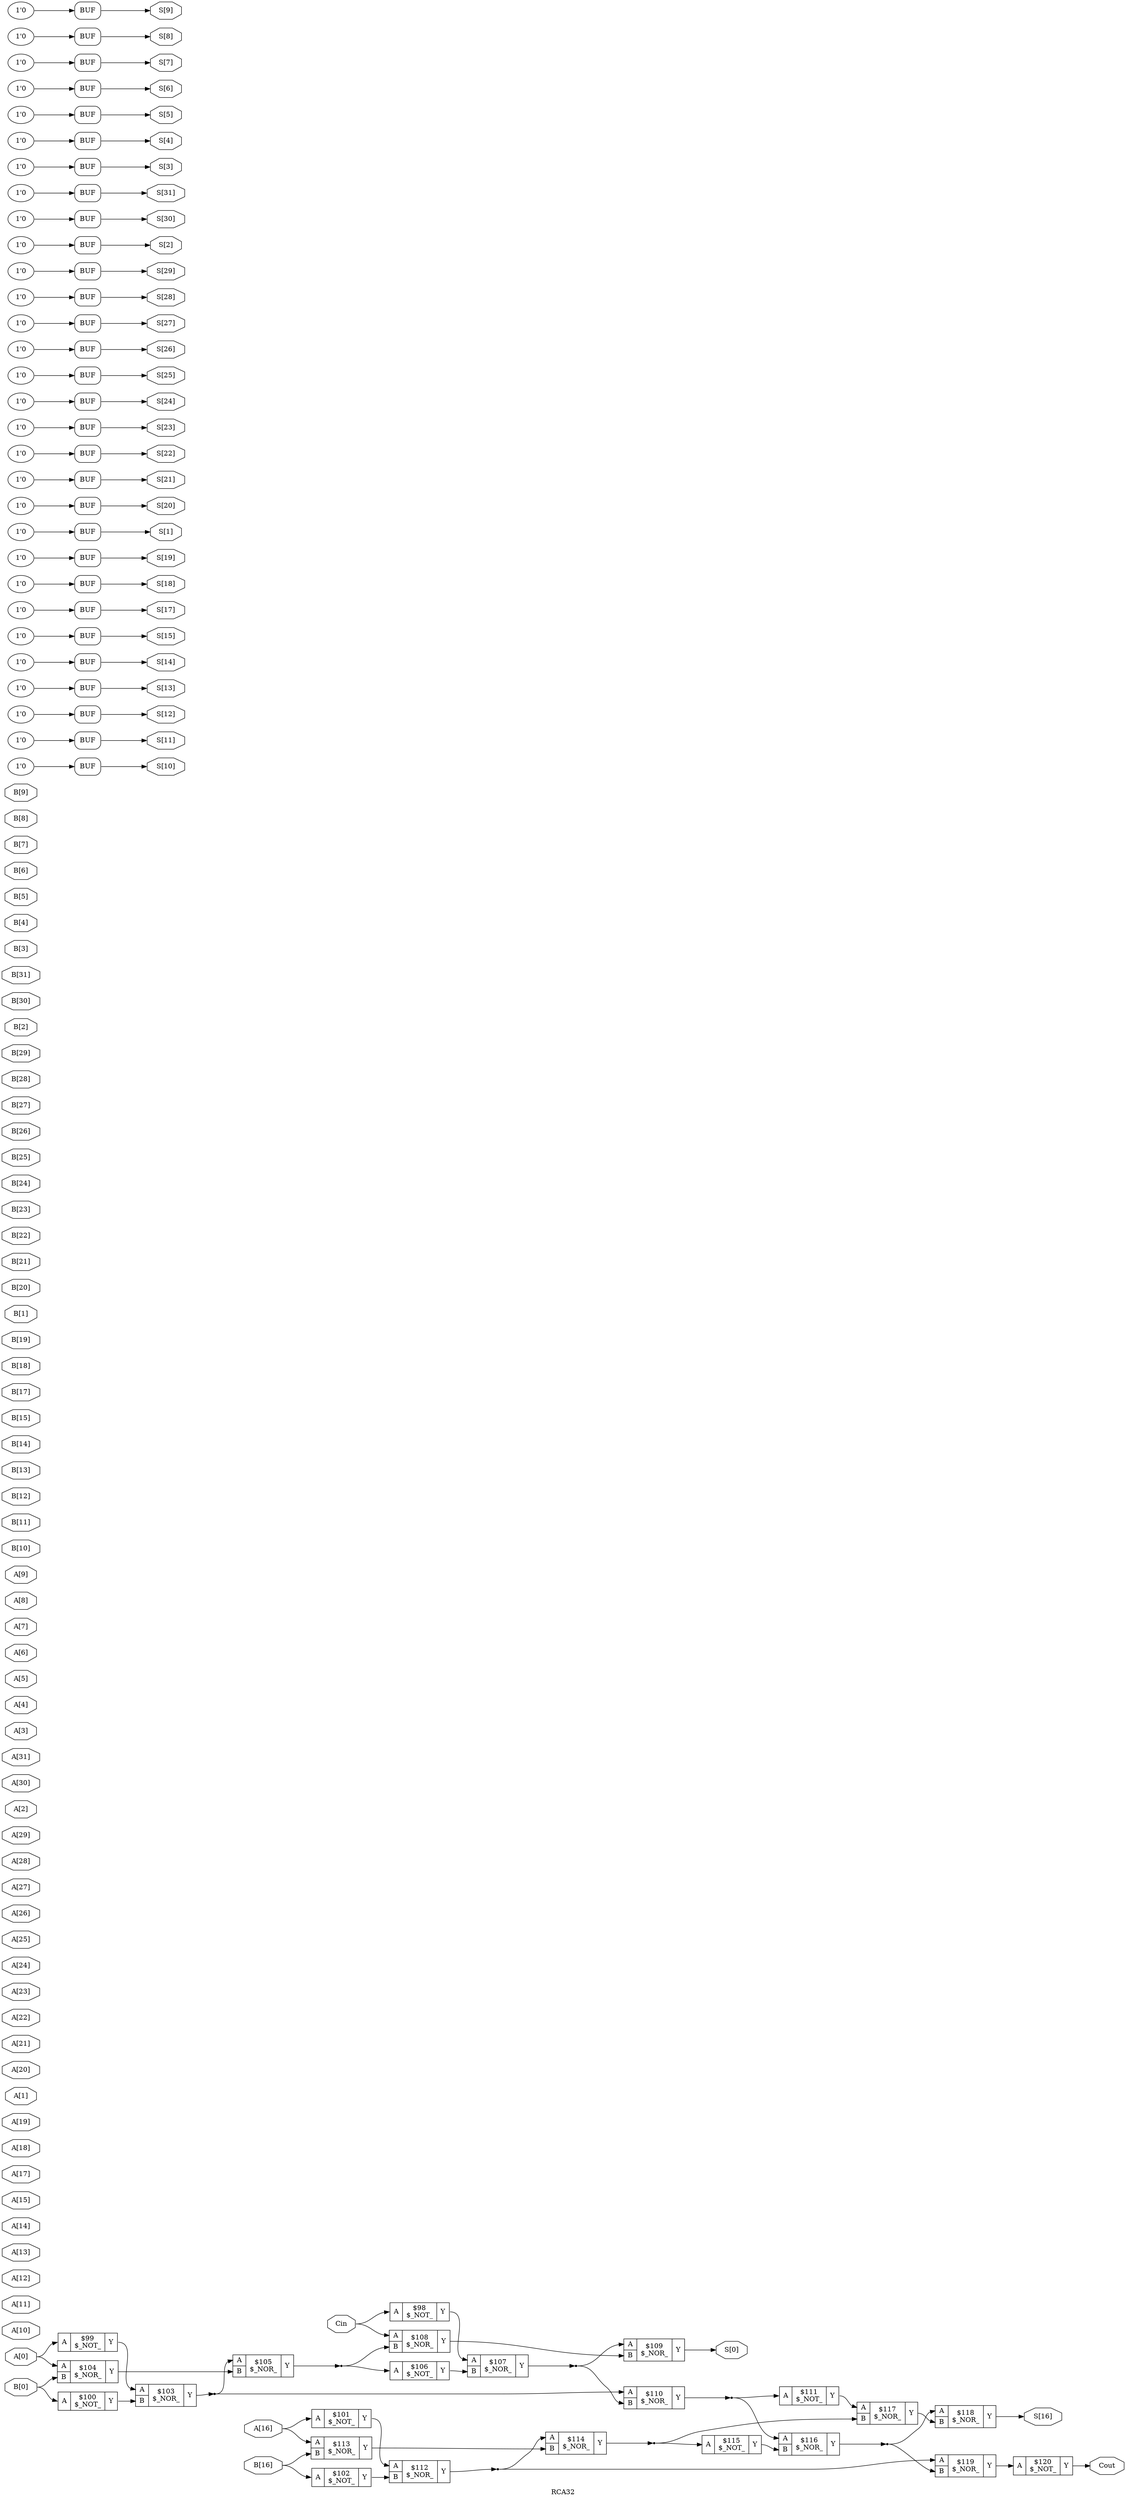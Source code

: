digraph "RCA32" {
label="RCA32";
rankdir="LR";
remincross=true;
n21 [ shape=octagon, label="A[0]", color="black", fontcolor="black" ];
n22 [ shape=octagon, label="A[10]", color="black", fontcolor="black" ];
n23 [ shape=octagon, label="A[11]", color="black", fontcolor="black" ];
n24 [ shape=octagon, label="A[12]", color="black", fontcolor="black" ];
n25 [ shape=octagon, label="A[13]", color="black", fontcolor="black" ];
n26 [ shape=octagon, label="A[14]", color="black", fontcolor="black" ];
n27 [ shape=octagon, label="A[15]", color="black", fontcolor="black" ];
n28 [ shape=octagon, label="A[16]", color="black", fontcolor="black" ];
n29 [ shape=octagon, label="A[17]", color="black", fontcolor="black" ];
n30 [ shape=octagon, label="A[18]", color="black", fontcolor="black" ];
n31 [ shape=octagon, label="A[19]", color="black", fontcolor="black" ];
n32 [ shape=octagon, label="A[1]", color="black", fontcolor="black" ];
n33 [ shape=octagon, label="A[20]", color="black", fontcolor="black" ];
n34 [ shape=octagon, label="A[21]", color="black", fontcolor="black" ];
n35 [ shape=octagon, label="A[22]", color="black", fontcolor="black" ];
n36 [ shape=octagon, label="A[23]", color="black", fontcolor="black" ];
n37 [ shape=octagon, label="A[24]", color="black", fontcolor="black" ];
n38 [ shape=octagon, label="A[25]", color="black", fontcolor="black" ];
n39 [ shape=octagon, label="A[26]", color="black", fontcolor="black" ];
n40 [ shape=octagon, label="A[27]", color="black", fontcolor="black" ];
n41 [ shape=octagon, label="A[28]", color="black", fontcolor="black" ];
n42 [ shape=octagon, label="A[29]", color="black", fontcolor="black" ];
n43 [ shape=octagon, label="A[2]", color="black", fontcolor="black" ];
n44 [ shape=octagon, label="A[30]", color="black", fontcolor="black" ];
n45 [ shape=octagon, label="A[31]", color="black", fontcolor="black" ];
n46 [ shape=octagon, label="A[3]", color="black", fontcolor="black" ];
n47 [ shape=octagon, label="A[4]", color="black", fontcolor="black" ];
n48 [ shape=octagon, label="A[5]", color="black", fontcolor="black" ];
n49 [ shape=octagon, label="A[6]", color="black", fontcolor="black" ];
n50 [ shape=octagon, label="A[7]", color="black", fontcolor="black" ];
n51 [ shape=octagon, label="A[8]", color="black", fontcolor="black" ];
n52 [ shape=octagon, label="A[9]", color="black", fontcolor="black" ];
n53 [ shape=octagon, label="B[0]", color="black", fontcolor="black" ];
n54 [ shape=octagon, label="B[10]", color="black", fontcolor="black" ];
n55 [ shape=octagon, label="B[11]", color="black", fontcolor="black" ];
n56 [ shape=octagon, label="B[12]", color="black", fontcolor="black" ];
n57 [ shape=octagon, label="B[13]", color="black", fontcolor="black" ];
n58 [ shape=octagon, label="B[14]", color="black", fontcolor="black" ];
n59 [ shape=octagon, label="B[15]", color="black", fontcolor="black" ];
n60 [ shape=octagon, label="B[16]", color="black", fontcolor="black" ];
n61 [ shape=octagon, label="B[17]", color="black", fontcolor="black" ];
n62 [ shape=octagon, label="B[18]", color="black", fontcolor="black" ];
n63 [ shape=octagon, label="B[19]", color="black", fontcolor="black" ];
n64 [ shape=octagon, label="B[1]", color="black", fontcolor="black" ];
n65 [ shape=octagon, label="B[20]", color="black", fontcolor="black" ];
n66 [ shape=octagon, label="B[21]", color="black", fontcolor="black" ];
n67 [ shape=octagon, label="B[22]", color="black", fontcolor="black" ];
n68 [ shape=octagon, label="B[23]", color="black", fontcolor="black" ];
n69 [ shape=octagon, label="B[24]", color="black", fontcolor="black" ];
n70 [ shape=octagon, label="B[25]", color="black", fontcolor="black" ];
n71 [ shape=octagon, label="B[26]", color="black", fontcolor="black" ];
n72 [ shape=octagon, label="B[27]", color="black", fontcolor="black" ];
n73 [ shape=octagon, label="B[28]", color="black", fontcolor="black" ];
n74 [ shape=octagon, label="B[29]", color="black", fontcolor="black" ];
n75 [ shape=octagon, label="B[2]", color="black", fontcolor="black" ];
n76 [ shape=octagon, label="B[30]", color="black", fontcolor="black" ];
n77 [ shape=octagon, label="B[31]", color="black", fontcolor="black" ];
n78 [ shape=octagon, label="B[3]", color="black", fontcolor="black" ];
n79 [ shape=octagon, label="B[4]", color="black", fontcolor="black" ];
n80 [ shape=octagon, label="B[5]", color="black", fontcolor="black" ];
n81 [ shape=octagon, label="B[6]", color="black", fontcolor="black" ];
n82 [ shape=octagon, label="B[7]", color="black", fontcolor="black" ];
n83 [ shape=octagon, label="B[8]", color="black", fontcolor="black" ];
n84 [ shape=octagon, label="B[9]", color="black", fontcolor="black" ];
n85 [ shape=octagon, label="Cin", color="black", fontcolor="black" ];
n86 [ shape=octagon, label="Cout", color="black", fontcolor="black" ];
n87 [ shape=octagon, label="S[0]", color="black", fontcolor="black" ];
n88 [ shape=octagon, label="S[10]", color="black", fontcolor="black" ];
n89 [ shape=octagon, label="S[11]", color="black", fontcolor="black" ];
n90 [ shape=octagon, label="S[12]", color="black", fontcolor="black" ];
n91 [ shape=octagon, label="S[13]", color="black", fontcolor="black" ];
n92 [ shape=octagon, label="S[14]", color="black", fontcolor="black" ];
n93 [ shape=octagon, label="S[15]", color="black", fontcolor="black" ];
n94 [ shape=octagon, label="S[16]", color="black", fontcolor="black" ];
n95 [ shape=octagon, label="S[17]", color="black", fontcolor="black" ];
n96 [ shape=octagon, label="S[18]", color="black", fontcolor="black" ];
n97 [ shape=octagon, label="S[19]", color="black", fontcolor="black" ];
n98 [ shape=octagon, label="S[1]", color="black", fontcolor="black" ];
n99 [ shape=octagon, label="S[20]", color="black", fontcolor="black" ];
n100 [ shape=octagon, label="S[21]", color="black", fontcolor="black" ];
n101 [ shape=octagon, label="S[22]", color="black", fontcolor="black" ];
n102 [ shape=octagon, label="S[23]", color="black", fontcolor="black" ];
n103 [ shape=octagon, label="S[24]", color="black", fontcolor="black" ];
n104 [ shape=octagon, label="S[25]", color="black", fontcolor="black" ];
n105 [ shape=octagon, label="S[26]", color="black", fontcolor="black" ];
n106 [ shape=octagon, label="S[27]", color="black", fontcolor="black" ];
n107 [ shape=octagon, label="S[28]", color="black", fontcolor="black" ];
n108 [ shape=octagon, label="S[29]", color="black", fontcolor="black" ];
n109 [ shape=octagon, label="S[2]", color="black", fontcolor="black" ];
n110 [ shape=octagon, label="S[30]", color="black", fontcolor="black" ];
n111 [ shape=octagon, label="S[31]", color="black", fontcolor="black" ];
n112 [ shape=octagon, label="S[3]", color="black", fontcolor="black" ];
n113 [ shape=octagon, label="S[4]", color="black", fontcolor="black" ];
n114 [ shape=octagon, label="S[5]", color="black", fontcolor="black" ];
n115 [ shape=octagon, label="S[6]", color="black", fontcolor="black" ];
n116 [ shape=octagon, label="S[7]", color="black", fontcolor="black" ];
n117 [ shape=octagon, label="S[8]", color="black", fontcolor="black" ];
n118 [ shape=octagon, label="S[9]", color="black", fontcolor="black" ];
c121 [ shape=record, label="{{<p119> A}|$100\n$_NOT_|{<p120> Y}}" ];
c122 [ shape=record, label="{{<p119> A}|$101\n$_NOT_|{<p120> Y}}" ];
c123 [ shape=record, label="{{<p119> A}|$102\n$_NOT_|{<p120> Y}}" ];
c125 [ shape=record, label="{{<p119> A|<p124> B}|$103\n$_NOR_|{<p120> Y}}" ];
c126 [ shape=record, label="{{<p119> A|<p124> B}|$104\n$_NOR_|{<p120> Y}}" ];
c127 [ shape=record, label="{{<p119> A|<p124> B}|$105\n$_NOR_|{<p120> Y}}" ];
c128 [ shape=record, label="{{<p119> A}|$106\n$_NOT_|{<p120> Y}}" ];
c129 [ shape=record, label="{{<p119> A|<p124> B}|$107\n$_NOR_|{<p120> Y}}" ];
c130 [ shape=record, label="{{<p119> A|<p124> B}|$108\n$_NOR_|{<p120> Y}}" ];
c131 [ shape=record, label="{{<p119> A|<p124> B}|$109\n$_NOR_|{<p120> Y}}" ];
c132 [ shape=record, label="{{<p119> A|<p124> B}|$110\n$_NOR_|{<p120> Y}}" ];
c133 [ shape=record, label="{{<p119> A}|$111\n$_NOT_|{<p120> Y}}" ];
c134 [ shape=record, label="{{<p119> A|<p124> B}|$112\n$_NOR_|{<p120> Y}}" ];
c135 [ shape=record, label="{{<p119> A|<p124> B}|$113\n$_NOR_|{<p120> Y}}" ];
c136 [ shape=record, label="{{<p119> A|<p124> B}|$114\n$_NOR_|{<p120> Y}}" ];
c137 [ shape=record, label="{{<p119> A}|$115\n$_NOT_|{<p120> Y}}" ];
c138 [ shape=record, label="{{<p119> A|<p124> B}|$116\n$_NOR_|{<p120> Y}}" ];
c139 [ shape=record, label="{{<p119> A|<p124> B}|$117\n$_NOR_|{<p120> Y}}" ];
c140 [ shape=record, label="{{<p119> A|<p124> B}|$118\n$_NOR_|{<p120> Y}}" ];
c141 [ shape=record, label="{{<p119> A|<p124> B}|$119\n$_NOR_|{<p120> Y}}" ];
c142 [ shape=record, label="{{<p119> A}|$120\n$_NOT_|{<p120> Y}}" ];
c143 [ shape=record, label="{{<p119> A}|$98\n$_NOT_|{<p120> Y}}" ];
c144 [ shape=record, label="{{<p119> A}|$99\n$_NOT_|{<p120> Y}}" ];
v0 [ label="1'0" ];
x1 [shape=box, style=rounded, label="BUF"];
v2 [ label="1'0" ];
x3 [shape=box, style=rounded, label="BUF"];
v4 [ label="1'0" ];
x5 [shape=box, style=rounded, label="BUF"];
v6 [ label="1'0" ];
x7 [shape=box, style=rounded, label="BUF"];
v8 [ label="1'0" ];
x9 [shape=box, style=rounded, label="BUF"];
v10 [ label="1'0" ];
x11 [shape=box, style=rounded, label="BUF"];
v12 [ label="1'0" ];
x13 [shape=box, style=rounded, label="BUF"];
v14 [ label="1'0" ];
x15 [shape=box, style=rounded, label="BUF"];
v16 [ label="1'0" ];
x17 [shape=box, style=rounded, label="BUF"];
v18 [ label="1'0" ];
x19 [shape=box, style=rounded, label="BUF"];
v20 [ label="1'0" ];
x21 [shape=box, style=rounded, label="BUF"];
v22 [ label="1'0" ];
x23 [shape=box, style=rounded, label="BUF"];
v24 [ label="1'0" ];
x25 [shape=box, style=rounded, label="BUF"];
v26 [ label="1'0" ];
x27 [shape=box, style=rounded, label="BUF"];
v28 [ label="1'0" ];
x29 [shape=box, style=rounded, label="BUF"];
v30 [ label="1'0" ];
x31 [shape=box, style=rounded, label="BUF"];
v32 [ label="1'0" ];
x33 [shape=box, style=rounded, label="BUF"];
v34 [ label="1'0" ];
x35 [shape=box, style=rounded, label="BUF"];
v36 [ label="1'0" ];
x37 [shape=box, style=rounded, label="BUF"];
v38 [ label="1'0" ];
x39 [shape=box, style=rounded, label="BUF"];
v40 [ label="1'0" ];
x41 [shape=box, style=rounded, label="BUF"];
v42 [ label="1'0" ];
x43 [shape=box, style=rounded, label="BUF"];
v44 [ label="1'0" ];
x45 [shape=box, style=rounded, label="BUF"];
v46 [ label="1'0" ];
x47 [shape=box, style=rounded, label="BUF"];
v48 [ label="1'0" ];
x49 [shape=box, style=rounded, label="BUF"];
v50 [ label="1'0" ];
x51 [shape=box, style=rounded, label="BUF"];
v52 [ label="1'0" ];
x53 [shape=box, style=rounded, label="BUF"];
v54 [ label="1'0" ];
x55 [shape=box, style=rounded, label="BUF"];
v56 [ label="1'0" ];
x57 [shape=box, style=rounded, label="BUF"];
v58 [ label="1'0" ];
x59 [shape=box, style=rounded, label="BUF"];
c144:p120:e -> c125:p119:w [color="black", label=""];
c130:p120:e -> c131:p124:w [color="black", label=""];
x23:e:e -> n100:w [color="black", label=""];
x25:e:e -> n101:w [color="black", label=""];
x27:e:e -> n102:w [color="black", label=""];
x29:e:e -> n103:w [color="black", label=""];
x31:e:e -> n104:w [color="black", label=""];
x33:e:e -> n105:w [color="black", label=""];
x35:e:e -> n106:w [color="black", label=""];
x37:e:e -> n107:w [color="black", label=""];
x39:e:e -> n108:w [color="black", label=""];
x41:e:e -> n109:w [color="black", label=""];
n11 [ shape=point ];
c132:p120:e -> n11:w [color="black", label=""];
n11:e -> c133:p119:w [color="black", label=""];
n11:e -> c138:p119:w [color="black", label=""];
x43:e:e -> n110:w [color="black", label=""];
x45:e:e -> n111:w [color="black", label=""];
x47:e:e -> n112:w [color="black", label=""];
x49:e:e -> n113:w [color="black", label=""];
x51:e:e -> n114:w [color="black", label=""];
x53:e:e -> n115:w [color="black", label=""];
x55:e:e -> n116:w [color="black", label=""];
x57:e:e -> n117:w [color="black", label=""];
x59:e:e -> n118:w [color="black", label=""];
c133:p120:e -> c139:p119:w [color="black", label=""];
n13 [ shape=point ];
c134:p120:e -> n13:w [color="black", label=""];
n13:e -> c136:p119:w [color="black", label=""];
n13:e -> c141:p119:w [color="black", label=""];
c135:p120:e -> c136:p124:w [color="black", label=""];
n15 [ shape=point ];
c136:p120:e -> n15:w [color="black", label=""];
n15:e -> c137:p119:w [color="black", label=""];
n15:e -> c139:p124:w [color="black", label=""];
c137:p120:e -> c138:p124:w [color="black", label=""];
n17 [ shape=point ];
c138:p120:e -> n17:w [color="black", label=""];
n17:e -> c140:p119:w [color="black", label=""];
n17:e -> c141:p124:w [color="black", label=""];
c139:p120:e -> c140:p124:w [color="black", label=""];
c141:p120:e -> c142:p119:w [color="black", label=""];
c121:p120:e -> c125:p124:w [color="black", label=""];
c143:p120:e -> c129:p119:w [color="black", label=""];
n21:e -> c126:p119:w [color="black", label=""];
n21:e -> c144:p119:w [color="black", label=""];
n28:e -> c122:p119:w [color="black", label=""];
n28:e -> c135:p119:w [color="black", label=""];
c122:p120:e -> c134:p119:w [color="black", label=""];
c123:p120:e -> c134:p124:w [color="black", label=""];
n5 [ shape=point ];
c125:p120:e -> n5:w [color="black", label=""];
n5:e -> c127:p119:w [color="black", label=""];
n5:e -> c132:p119:w [color="black", label=""];
n53:e -> c121:p119:w [color="black", label=""];
n53:e -> c126:p124:w [color="black", label=""];
c126:p120:e -> c127:p124:w [color="black", label=""];
n60:e -> c123:p119:w [color="black", label=""];
n60:e -> c135:p124:w [color="black", label=""];
n7 [ shape=point ];
c127:p120:e -> n7:w [color="black", label=""];
n7:e -> c128:p119:w [color="black", label=""];
n7:e -> c130:p124:w [color="black", label=""];
c128:p120:e -> c129:p124:w [color="black", label=""];
n85:e -> c130:p119:w [color="black", label=""];
n85:e -> c143:p119:w [color="black", label=""];
c142:p120:e -> n86:w [color="black", label=""];
c131:p120:e -> n87:w [color="black", label=""];
x1:e:e -> n88:w [color="black", label=""];
x3:e:e -> n89:w [color="black", label=""];
n9 [ shape=point ];
c129:p120:e -> n9:w [color="black", label=""];
n9:e -> c131:p119:w [color="black", label=""];
n9:e -> c132:p124:w [color="black", label=""];
x5:e:e -> n90:w [color="black", label=""];
x7:e:e -> n91:w [color="black", label=""];
x9:e:e -> n92:w [color="black", label=""];
x11:e:e -> n93:w [color="black", label=""];
c140:p120:e -> n94:w [color="black", label=""];
x13:e:e -> n95:w [color="black", label=""];
x15:e:e -> n96:w [color="black", label=""];
x17:e:e -> n97:w [color="black", label=""];
x19:e:e -> n98:w [color="black", label=""];
x21:e:e -> n99:w [color="black", label=""];
v0:e -> x1:w:w [color="black", label=""];
v10:e -> x11:w:w [color="black", label=""];
v12:e -> x13:w:w [color="black", label=""];
v14:e -> x15:w:w [color="black", label=""];
v16:e -> x17:w:w [color="black", label=""];
v18:e -> x19:w:w [color="black", label=""];
v2:e -> x3:w:w [color="black", label=""];
v20:e -> x21:w:w [color="black", label=""];
v22:e -> x23:w:w [color="black", label=""];
v24:e -> x25:w:w [color="black", label=""];
v26:e -> x27:w:w [color="black", label=""];
v28:e -> x29:w:w [color="black", label=""];
v30:e -> x31:w:w [color="black", label=""];
v32:e -> x33:w:w [color="black", label=""];
v34:e -> x35:w:w [color="black", label=""];
v36:e -> x37:w:w [color="black", label=""];
v38:e -> x39:w:w [color="black", label=""];
v4:e -> x5:w:w [color="black", label=""];
v40:e -> x41:w:w [color="black", label=""];
v42:e -> x43:w:w [color="black", label=""];
v44:e -> x45:w:w [color="black", label=""];
v46:e -> x47:w:w [color="black", label=""];
v48:e -> x49:w:w [color="black", label=""];
v50:e -> x51:w:w [color="black", label=""];
v52:e -> x53:w:w [color="black", label=""];
v54:e -> x55:w:w [color="black", label=""];
v56:e -> x57:w:w [color="black", label=""];
v58:e -> x59:w:w [color="black", label=""];
v6:e -> x7:w:w [color="black", label=""];
v8:e -> x9:w:w [color="black", label=""];
}
